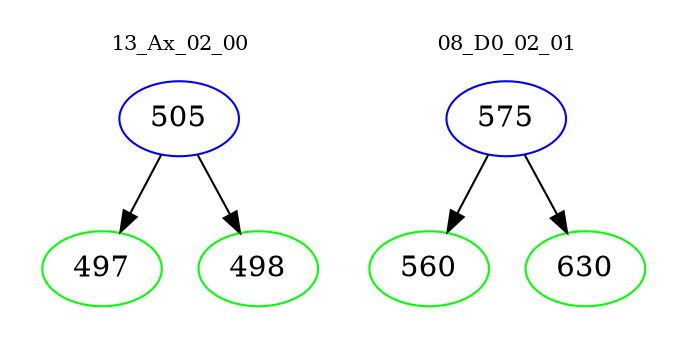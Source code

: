 digraph{
subgraph cluster_0 {
color = white
label = "13_Ax_02_00";
fontsize=10;
T0_505 [label="505", color="blue"]
T0_505 -> T0_497 [color="black"]
T0_497 [label="497", color="green"]
T0_505 -> T0_498 [color="black"]
T0_498 [label="498", color="green"]
}
subgraph cluster_1 {
color = white
label = "08_D0_02_01";
fontsize=10;
T1_575 [label="575", color="blue"]
T1_575 -> T1_560 [color="black"]
T1_560 [label="560", color="green"]
T1_575 -> T1_630 [color="black"]
T1_630 [label="630", color="green"]
}
}
